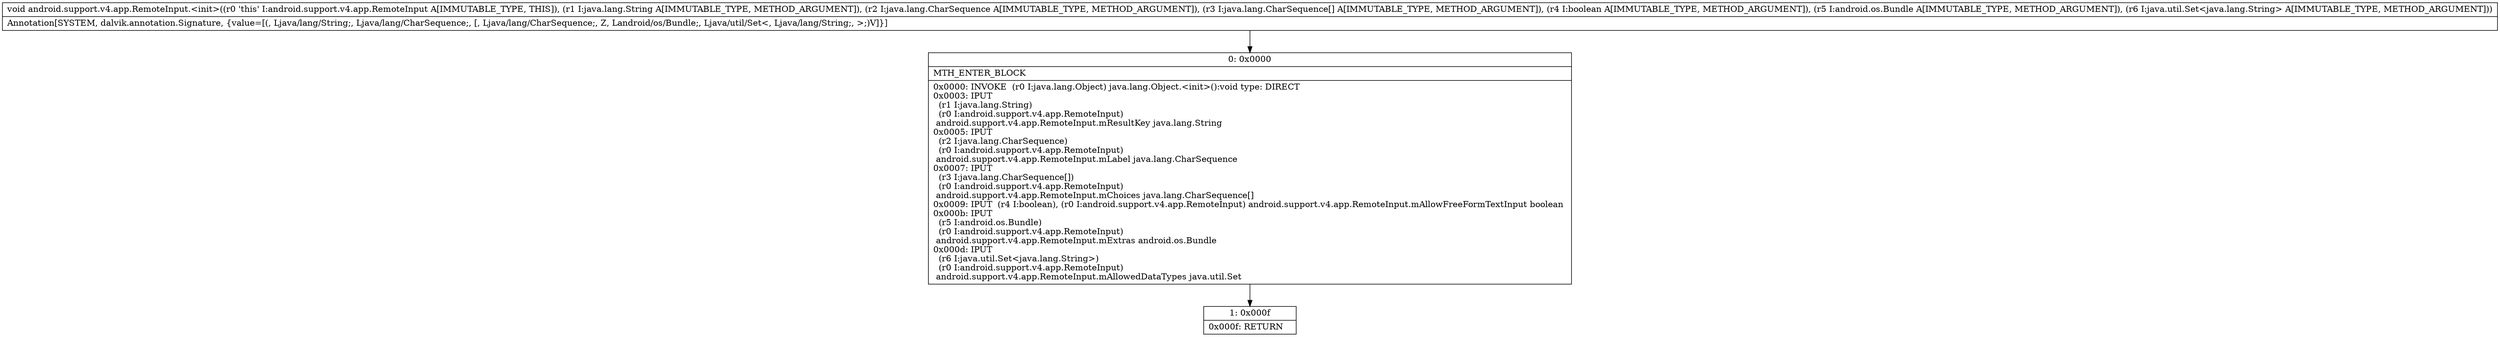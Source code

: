 digraph "CFG forandroid.support.v4.app.RemoteInput.\<init\>(Ljava\/lang\/String;Ljava\/lang\/CharSequence;[Ljava\/lang\/CharSequence;ZLandroid\/os\/Bundle;Ljava\/util\/Set;)V" {
Node_0 [shape=record,label="{0\:\ 0x0000|MTH_ENTER_BLOCK\l|0x0000: INVOKE  (r0 I:java.lang.Object) java.lang.Object.\<init\>():void type: DIRECT \l0x0003: IPUT  \l  (r1 I:java.lang.String)\l  (r0 I:android.support.v4.app.RemoteInput)\l android.support.v4.app.RemoteInput.mResultKey java.lang.String \l0x0005: IPUT  \l  (r2 I:java.lang.CharSequence)\l  (r0 I:android.support.v4.app.RemoteInput)\l android.support.v4.app.RemoteInput.mLabel java.lang.CharSequence \l0x0007: IPUT  \l  (r3 I:java.lang.CharSequence[])\l  (r0 I:android.support.v4.app.RemoteInput)\l android.support.v4.app.RemoteInput.mChoices java.lang.CharSequence[] \l0x0009: IPUT  (r4 I:boolean), (r0 I:android.support.v4.app.RemoteInput) android.support.v4.app.RemoteInput.mAllowFreeFormTextInput boolean \l0x000b: IPUT  \l  (r5 I:android.os.Bundle)\l  (r0 I:android.support.v4.app.RemoteInput)\l android.support.v4.app.RemoteInput.mExtras android.os.Bundle \l0x000d: IPUT  \l  (r6 I:java.util.Set\<java.lang.String\>)\l  (r0 I:android.support.v4.app.RemoteInput)\l android.support.v4.app.RemoteInput.mAllowedDataTypes java.util.Set \l}"];
Node_1 [shape=record,label="{1\:\ 0x000f|0x000f: RETURN   \l}"];
MethodNode[shape=record,label="{void android.support.v4.app.RemoteInput.\<init\>((r0 'this' I:android.support.v4.app.RemoteInput A[IMMUTABLE_TYPE, THIS]), (r1 I:java.lang.String A[IMMUTABLE_TYPE, METHOD_ARGUMENT]), (r2 I:java.lang.CharSequence A[IMMUTABLE_TYPE, METHOD_ARGUMENT]), (r3 I:java.lang.CharSequence[] A[IMMUTABLE_TYPE, METHOD_ARGUMENT]), (r4 I:boolean A[IMMUTABLE_TYPE, METHOD_ARGUMENT]), (r5 I:android.os.Bundle A[IMMUTABLE_TYPE, METHOD_ARGUMENT]), (r6 I:java.util.Set\<java.lang.String\> A[IMMUTABLE_TYPE, METHOD_ARGUMENT]))  | Annotation[SYSTEM, dalvik.annotation.Signature, \{value=[(, Ljava\/lang\/String;, Ljava\/lang\/CharSequence;, [, Ljava\/lang\/CharSequence;, Z, Landroid\/os\/Bundle;, Ljava\/util\/Set\<, Ljava\/lang\/String;, \>;)V]\}]\l}"];
MethodNode -> Node_0;
Node_0 -> Node_1;
}


